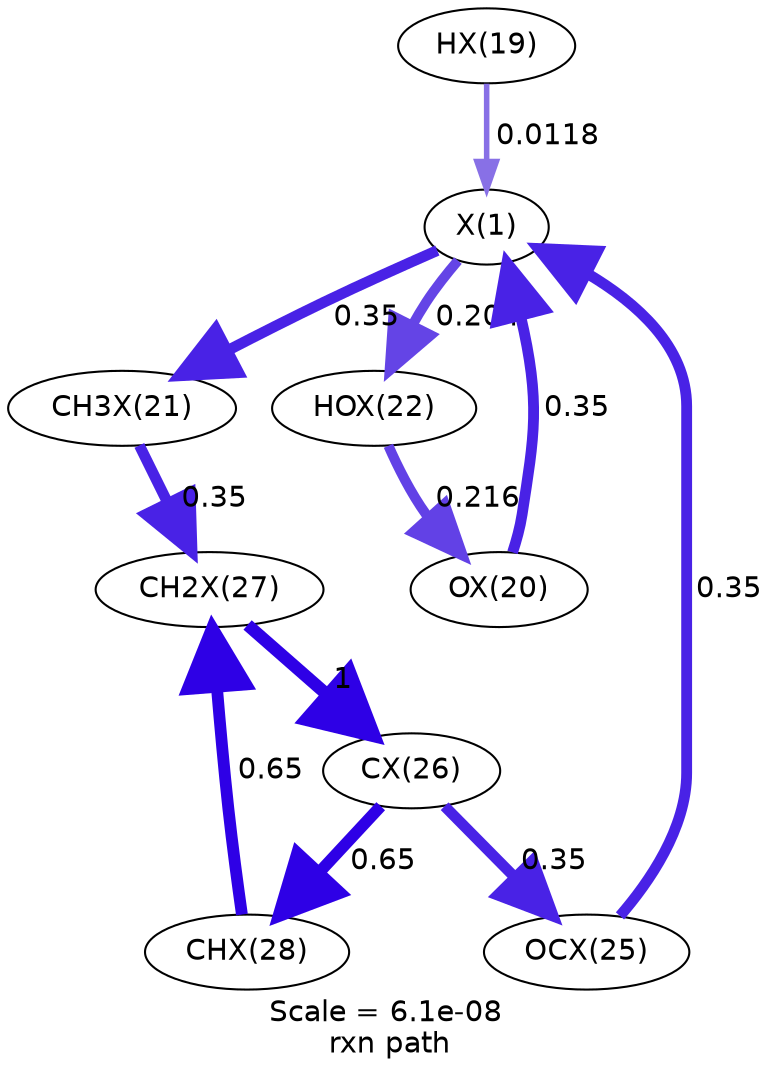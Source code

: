 digraph reaction_paths {
center=1;
s23 -> s22[fontname="Helvetica", penwidth=2.65, arrowsize=1.33, color="0.7, 0.512, 0.9"
, label=" 0.0118"];
s24 -> s22[fontname="Helvetica", penwidth=5.21, arrowsize=2.6, color="0.7, 0.85, 0.9"
, label=" 0.35"];
s22 -> s26[fontname="Helvetica", penwidth=4.8, arrowsize=2.4, color="0.7, 0.704, 0.9"
, label=" 0.204"];
s22 -> s25[fontname="Helvetica", penwidth=5.21, arrowsize=2.6, color="0.7, 0.85, 0.9"
, label=" 0.35"];
s29 -> s22[fontname="Helvetica", penwidth=5.21, arrowsize=2.6, color="0.7, 0.85, 0.9"
, label=" 0.35"];
s26 -> s24[fontname="Helvetica", penwidth=4.84, arrowsize=2.42, color="0.7, 0.716, 0.9"
, label=" 0.216"];
s25 -> s31[fontname="Helvetica", penwidth=5.21, arrowsize=2.6, color="0.7, 0.85, 0.9"
, label=" 0.35"];
s32 -> s31[fontname="Helvetica", penwidth=5.67, arrowsize=2.84, color="0.7, 1.15, 0.9"
, label=" 0.65"];
s31 -> s30[fontname="Helvetica", penwidth=6, arrowsize=3, color="0.7, 1.5, 0.9"
, label=" 1"];
s30 -> s32[fontname="Helvetica", penwidth=5.67, arrowsize=2.84, color="0.7, 1.15, 0.9"
, label=" 0.65"];
s30 -> s29[fontname="Helvetica", penwidth=5.21, arrowsize=2.6, color="0.7, 0.85, 0.9"
, label=" 0.35"];
s22 [ fontname="Helvetica", label="X(1)"];
s23 [ fontname="Helvetica", label="HX(19)"];
s24 [ fontname="Helvetica", label="OX(20)"];
s25 [ fontname="Helvetica", label="CH3X(21)"];
s26 [ fontname="Helvetica", label="HOX(22)"];
s29 [ fontname="Helvetica", label="OCX(25)"];
s30 [ fontname="Helvetica", label="CX(26)"];
s31 [ fontname="Helvetica", label="CH2X(27)"];
s32 [ fontname="Helvetica", label="CHX(28)"];
 label = "Scale = 6.1e-08\l rxn path";
 fontname = "Helvetica";
}
